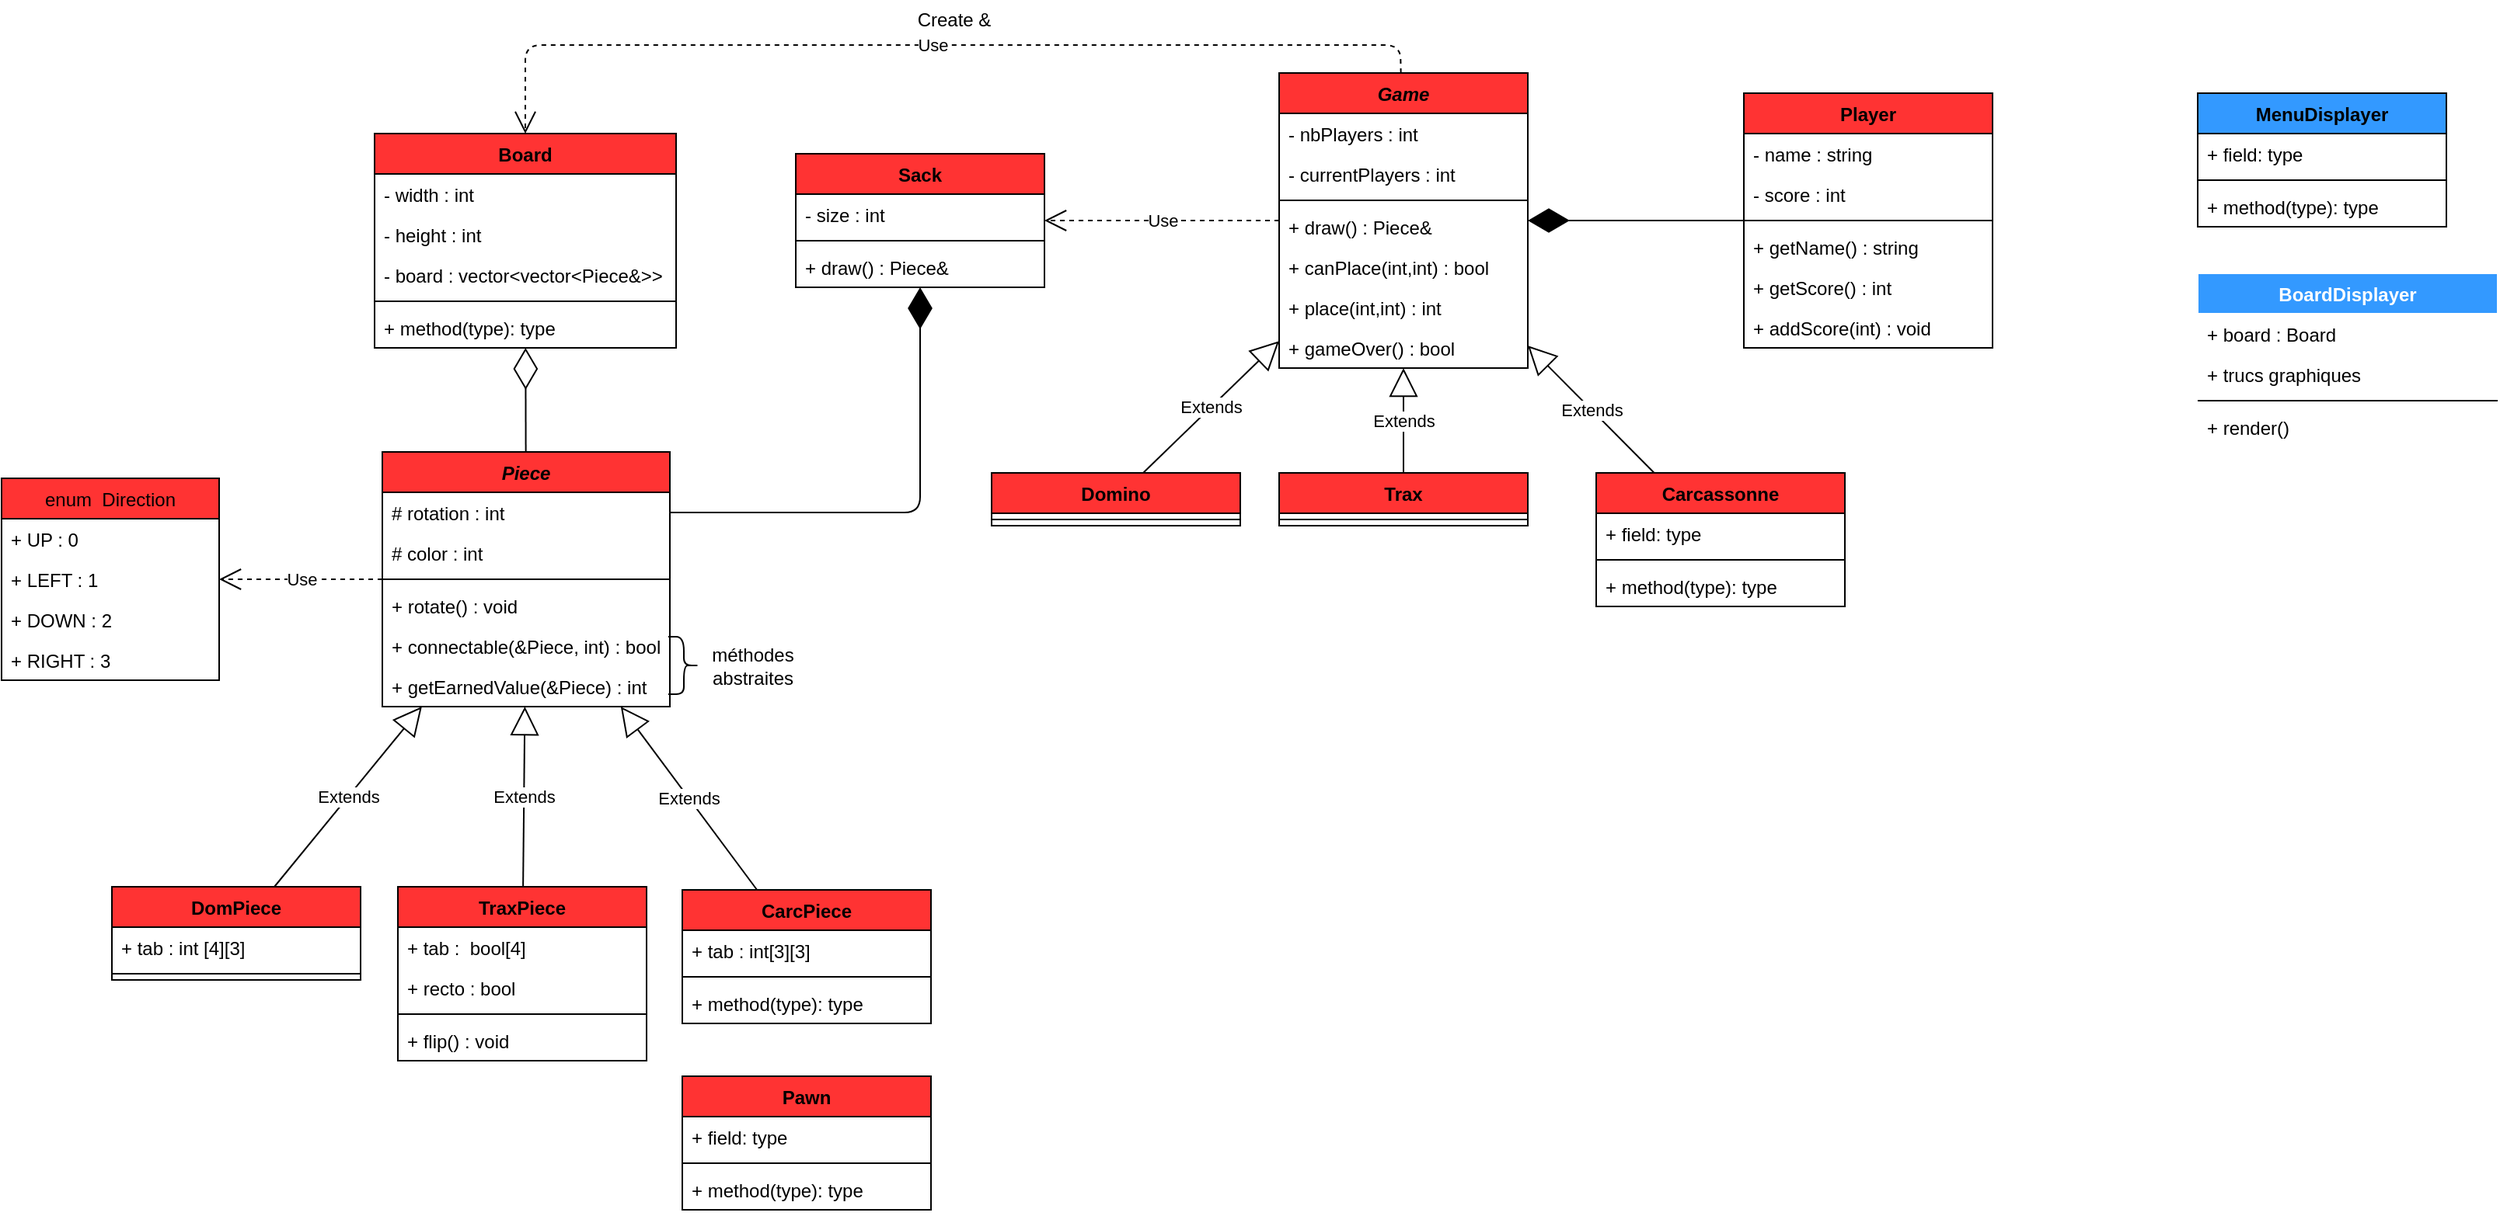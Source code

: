 <mxfile>
    <diagram id="CHH4d5N20Bv_VqgItJtU" name="Page-1">
        <mxGraphModel dx="1118" dy="766" grid="0" gridSize="10" guides="1" tooltips="1" connect="1" arrows="1" fold="1" page="1" pageScale="1" pageWidth="1654" pageHeight="1169" math="0" shadow="0">
            <root>
                <mxCell id="0"/>
                <mxCell id="1" parent="0"/>
                <mxCell id="2" value="DomPiece" style="swimlane;fontStyle=1;align=center;verticalAlign=top;childLayout=stackLayout;horizontal=1;startSize=26;horizontalStack=0;resizeParent=1;resizeParentMax=0;resizeLast=0;collapsible=1;marginBottom=0;fillColor=#FF3333;" vertex="1" parent="1">
                    <mxGeometry x="84" y="608" width="160" height="60" as="geometry"/>
                </mxCell>
                <mxCell id="3" value="+ tab : int [4][3]" style="text;strokeColor=none;fillColor=none;align=left;verticalAlign=top;spacingLeft=4;spacingRight=4;overflow=hidden;rotatable=0;points=[[0,0.5],[1,0.5]];portConstraint=eastwest;" vertex="1" parent="2">
                    <mxGeometry y="26" width="160" height="26" as="geometry"/>
                </mxCell>
                <mxCell id="4" value="" style="line;strokeWidth=1;fillColor=none;align=left;verticalAlign=middle;spacingTop=-1;spacingLeft=3;spacingRight=3;rotatable=0;labelPosition=right;points=[];portConstraint=eastwest;" vertex="1" parent="2">
                    <mxGeometry y="52" width="160" height="8" as="geometry"/>
                </mxCell>
                <mxCell id="3RVoRIsLSyqrtPsKRKoU-5" value="Piece" style="swimlane;fontStyle=3;align=center;verticalAlign=top;childLayout=stackLayout;horizontal=1;startSize=26;horizontalStack=0;resizeParent=1;resizeParentMax=0;resizeLast=0;collapsible=1;marginBottom=0;fillColor=#FF3333;" vertex="1" parent="1">
                    <mxGeometry x="258" y="328" width="185" height="164" as="geometry"/>
                </mxCell>
                <mxCell id="3RVoRIsLSyqrtPsKRKoU-6" value="# rotation : int" style="text;strokeColor=none;fillColor=none;align=left;verticalAlign=top;spacingLeft=4;spacingRight=4;overflow=hidden;rotatable=0;points=[[0,0.5],[1,0.5]];portConstraint=eastwest;" vertex="1" parent="3RVoRIsLSyqrtPsKRKoU-5">
                    <mxGeometry y="26" width="185" height="26" as="geometry"/>
                </mxCell>
                <mxCell id="MjsJlT0-aBO1oH4Jwxmf-29" value="# color : int" style="text;strokeColor=none;fillColor=none;align=left;verticalAlign=top;spacingLeft=4;spacingRight=4;overflow=hidden;rotatable=0;points=[[0,0.5],[1,0.5]];portConstraint=eastwest;" vertex="1" parent="3RVoRIsLSyqrtPsKRKoU-5">
                    <mxGeometry y="52" width="185" height="26" as="geometry"/>
                </mxCell>
                <mxCell id="3RVoRIsLSyqrtPsKRKoU-7" value="" style="line;strokeWidth=1;fillColor=none;align=left;verticalAlign=middle;spacingTop=-1;spacingLeft=3;spacingRight=3;rotatable=0;labelPosition=right;points=[];portConstraint=eastwest;" vertex="1" parent="3RVoRIsLSyqrtPsKRKoU-5">
                    <mxGeometry y="78" width="185" height="8" as="geometry"/>
                </mxCell>
                <mxCell id="3RVoRIsLSyqrtPsKRKoU-8" value="+ rotate() : void" style="text;strokeColor=none;fillColor=none;align=left;verticalAlign=top;spacingLeft=4;spacingRight=4;overflow=hidden;rotatable=0;points=[[0,0.5],[1,0.5]];portConstraint=eastwest;" vertex="1" parent="3RVoRIsLSyqrtPsKRKoU-5">
                    <mxGeometry y="86" width="185" height="26" as="geometry"/>
                </mxCell>
                <mxCell id="MjsJlT0-aBO1oH4Jwxmf-13" value="+ connectable(&amp;Piece, int) : bool " style="text;strokeColor=none;fillColor=none;align=left;verticalAlign=top;spacingLeft=4;spacingRight=4;overflow=hidden;rotatable=0;points=[[0,0.5],[1,0.5]];portConstraint=eastwest;" vertex="1" parent="3RVoRIsLSyqrtPsKRKoU-5">
                    <mxGeometry y="112" width="185" height="26" as="geometry"/>
                </mxCell>
                <mxCell id="MjsJlT0-aBO1oH4Jwxmf-28" value="+ getEarnedValue(&amp;Piece) : int" style="text;strokeColor=none;fillColor=none;align=left;verticalAlign=top;spacingLeft=4;spacingRight=4;overflow=hidden;rotatable=0;points=[[0,0.5],[1,0.5]];portConstraint=eastwest;" vertex="1" parent="3RVoRIsLSyqrtPsKRKoU-5">
                    <mxGeometry y="138" width="185" height="26" as="geometry"/>
                </mxCell>
                <mxCell id="3RVoRIsLSyqrtPsKRKoU-9" value="TraxPiece" style="swimlane;fontStyle=1;align=center;verticalAlign=top;childLayout=stackLayout;horizontal=1;startSize=26;horizontalStack=0;resizeParent=1;resizeParentMax=0;resizeLast=0;collapsible=1;marginBottom=0;fillColor=#FF3333;" vertex="1" parent="1">
                    <mxGeometry x="268" y="608" width="160" height="112" as="geometry"/>
                </mxCell>
                <mxCell id="3RVoRIsLSyqrtPsKRKoU-10" value="+ tab :  bool[4]" style="text;strokeColor=none;fillColor=none;align=left;verticalAlign=top;spacingLeft=4;spacingRight=4;overflow=hidden;rotatable=0;points=[[0,0.5],[1,0.5]];portConstraint=eastwest;" vertex="1" parent="3RVoRIsLSyqrtPsKRKoU-9">
                    <mxGeometry y="26" width="160" height="26" as="geometry"/>
                </mxCell>
                <mxCell id="MjsJlT0-aBO1oH4Jwxmf-61" value="+ recto : bool" style="text;strokeColor=none;fillColor=none;align=left;verticalAlign=top;spacingLeft=4;spacingRight=4;overflow=hidden;rotatable=0;points=[[0,0.5],[1,0.5]];portConstraint=eastwest;" vertex="1" parent="3RVoRIsLSyqrtPsKRKoU-9">
                    <mxGeometry y="52" width="160" height="26" as="geometry"/>
                </mxCell>
                <mxCell id="3RVoRIsLSyqrtPsKRKoU-11" value="" style="line;strokeWidth=1;fillColor=none;align=left;verticalAlign=middle;spacingTop=-1;spacingLeft=3;spacingRight=3;rotatable=0;labelPosition=right;points=[];portConstraint=eastwest;" vertex="1" parent="3RVoRIsLSyqrtPsKRKoU-9">
                    <mxGeometry y="78" width="160" height="8" as="geometry"/>
                </mxCell>
                <mxCell id="3RVoRIsLSyqrtPsKRKoU-12" value="+ flip() : void" style="text;strokeColor=none;fillColor=none;align=left;verticalAlign=top;spacingLeft=4;spacingRight=4;overflow=hidden;rotatable=0;points=[[0,0.5],[1,0.5]];portConstraint=eastwest;" vertex="1" parent="3RVoRIsLSyqrtPsKRKoU-9">
                    <mxGeometry y="86" width="160" height="26" as="geometry"/>
                </mxCell>
                <mxCell id="3RVoRIsLSyqrtPsKRKoU-13" value="CarcPiece" style="swimlane;fontStyle=1;align=center;verticalAlign=top;childLayout=stackLayout;horizontal=1;startSize=26;horizontalStack=0;resizeParent=1;resizeParentMax=0;resizeLast=0;collapsible=1;marginBottom=0;fillColor=#FF3333;" vertex="1" parent="1">
                    <mxGeometry x="451" y="610" width="160" height="86" as="geometry"/>
                </mxCell>
                <mxCell id="3RVoRIsLSyqrtPsKRKoU-46" value="+ tab : int[3][3]&#10;" style="text;strokeColor=none;fillColor=none;align=left;verticalAlign=top;spacingLeft=4;spacingRight=4;overflow=hidden;rotatable=0;points=[[0,0.5],[1,0.5]];portConstraint=eastwest;" vertex="1" parent="3RVoRIsLSyqrtPsKRKoU-13">
                    <mxGeometry y="26" width="160" height="26" as="geometry"/>
                </mxCell>
                <mxCell id="3RVoRIsLSyqrtPsKRKoU-15" value="" style="line;strokeWidth=1;fillColor=none;align=left;verticalAlign=middle;spacingTop=-1;spacingLeft=3;spacingRight=3;rotatable=0;labelPosition=right;points=[];portConstraint=eastwest;" vertex="1" parent="3RVoRIsLSyqrtPsKRKoU-13">
                    <mxGeometry y="52" width="160" height="8" as="geometry"/>
                </mxCell>
                <mxCell id="3RVoRIsLSyqrtPsKRKoU-16" value="+ method(type): type" style="text;strokeColor=none;fillColor=none;align=left;verticalAlign=top;spacingLeft=4;spacingRight=4;overflow=hidden;rotatable=0;points=[[0,0.5],[1,0.5]];portConstraint=eastwest;" vertex="1" parent="3RVoRIsLSyqrtPsKRKoU-13">
                    <mxGeometry y="60" width="160" height="26" as="geometry"/>
                </mxCell>
                <mxCell id="3RVoRIsLSyqrtPsKRKoU-21" value="Board" style="swimlane;fontStyle=1;align=center;verticalAlign=top;childLayout=stackLayout;horizontal=1;startSize=26;horizontalStack=0;resizeParent=1;resizeParentMax=0;resizeLast=0;collapsible=1;marginBottom=0;fillColor=#FF3333;" vertex="1" parent="1">
                    <mxGeometry x="253" y="123" width="194" height="138" as="geometry"/>
                </mxCell>
                <mxCell id="3RVoRIsLSyqrtPsKRKoU-22" value="- width : int" style="text;strokeColor=none;fillColor=none;align=left;verticalAlign=top;spacingLeft=4;spacingRight=4;overflow=hidden;rotatable=0;points=[[0,0.5],[1,0.5]];portConstraint=eastwest;" vertex="1" parent="3RVoRIsLSyqrtPsKRKoU-21">
                    <mxGeometry y="26" width="194" height="26" as="geometry"/>
                </mxCell>
                <mxCell id="MjsJlT0-aBO1oH4Jwxmf-10" value="- height : int" style="text;strokeColor=none;fillColor=none;align=left;verticalAlign=top;spacingLeft=4;spacingRight=4;overflow=hidden;rotatable=0;points=[[0,0.5],[1,0.5]];portConstraint=eastwest;" vertex="1" parent="3RVoRIsLSyqrtPsKRKoU-21">
                    <mxGeometry y="52" width="194" height="26" as="geometry"/>
                </mxCell>
                <mxCell id="MjsJlT0-aBO1oH4Jwxmf-12" value="- board : vector&lt;vector&lt;Piece&amp;&gt;&gt;" style="text;strokeColor=none;fillColor=none;align=left;verticalAlign=top;spacingLeft=4;spacingRight=4;overflow=hidden;rotatable=0;points=[[0,0.5],[1,0.5]];portConstraint=eastwest;" vertex="1" parent="3RVoRIsLSyqrtPsKRKoU-21">
                    <mxGeometry y="78" width="194" height="26" as="geometry"/>
                </mxCell>
                <mxCell id="3RVoRIsLSyqrtPsKRKoU-23" value="" style="line;strokeWidth=1;fillColor=none;align=left;verticalAlign=middle;spacingTop=-1;spacingLeft=3;spacingRight=3;rotatable=0;labelPosition=right;points=[];portConstraint=eastwest;" vertex="1" parent="3RVoRIsLSyqrtPsKRKoU-21">
                    <mxGeometry y="104" width="194" height="8" as="geometry"/>
                </mxCell>
                <mxCell id="3RVoRIsLSyqrtPsKRKoU-24" value="+ method(type): type" style="text;strokeColor=none;fillColor=none;align=left;verticalAlign=top;spacingLeft=4;spacingRight=4;overflow=hidden;rotatable=0;points=[[0,0.5],[1,0.5]];portConstraint=eastwest;" vertex="1" parent="3RVoRIsLSyqrtPsKRKoU-21">
                    <mxGeometry y="112" width="194" height="26" as="geometry"/>
                </mxCell>
                <mxCell id="3RVoRIsLSyqrtPsKRKoU-25" value="Game" style="swimlane;fontStyle=3;align=center;verticalAlign=top;childLayout=stackLayout;horizontal=1;startSize=26;horizontalStack=0;resizeParent=1;resizeParentMax=0;resizeLast=0;collapsible=1;marginBottom=0;fillColor=#FF3333;" vertex="1" parent="1">
                    <mxGeometry x="835" y="84" width="160" height="190" as="geometry"/>
                </mxCell>
                <mxCell id="3RVoRIsLSyqrtPsKRKoU-26" value="- nbPlayers : int" style="text;strokeColor=none;fillColor=none;align=left;verticalAlign=top;spacingLeft=4;spacingRight=4;overflow=hidden;rotatable=0;points=[[0,0.5],[1,0.5]];portConstraint=eastwest;" vertex="1" parent="3RVoRIsLSyqrtPsKRKoU-25">
                    <mxGeometry y="26" width="160" height="26" as="geometry"/>
                </mxCell>
                <mxCell id="MjsJlT0-aBO1oH4Jwxmf-60" value="- currentPlayers : int" style="text;strokeColor=none;fillColor=none;align=left;verticalAlign=top;spacingLeft=4;spacingRight=4;overflow=hidden;rotatable=0;points=[[0,0.5],[1,0.5]];portConstraint=eastwest;" vertex="1" parent="3RVoRIsLSyqrtPsKRKoU-25">
                    <mxGeometry y="52" width="160" height="26" as="geometry"/>
                </mxCell>
                <mxCell id="3RVoRIsLSyqrtPsKRKoU-27" value="" style="line;strokeWidth=1;fillColor=none;align=left;verticalAlign=middle;spacingTop=-1;spacingLeft=3;spacingRight=3;rotatable=0;labelPosition=right;points=[];portConstraint=eastwest;" vertex="1" parent="3RVoRIsLSyqrtPsKRKoU-25">
                    <mxGeometry y="78" width="160" height="8" as="geometry"/>
                </mxCell>
                <mxCell id="3RVoRIsLSyqrtPsKRKoU-28" value="+ draw() : Piece&amp; " style="text;strokeColor=none;fillColor=none;align=left;verticalAlign=top;spacingLeft=4;spacingRight=4;overflow=hidden;rotatable=0;points=[[0,0.5],[1,0.5]];portConstraint=eastwest;" vertex="1" parent="3RVoRIsLSyqrtPsKRKoU-25">
                    <mxGeometry y="86" width="160" height="26" as="geometry"/>
                </mxCell>
                <mxCell id="MjsJlT0-aBO1oH4Jwxmf-59" value="+ canPlace(int,int) : bool " style="text;strokeColor=none;fillColor=none;align=left;verticalAlign=top;spacingLeft=4;spacingRight=4;overflow=hidden;rotatable=0;points=[[0,0.5],[1,0.5]];portConstraint=eastwest;" vertex="1" parent="3RVoRIsLSyqrtPsKRKoU-25">
                    <mxGeometry y="112" width="160" height="26" as="geometry"/>
                </mxCell>
                <mxCell id="MjsJlT0-aBO1oH4Jwxmf-45" value="+ place(int,int) : int" style="text;strokeColor=none;fillColor=none;align=left;verticalAlign=top;spacingLeft=4;spacingRight=4;overflow=hidden;rotatable=0;points=[[0,0.5],[1,0.5]];portConstraint=eastwest;" vertex="1" parent="3RVoRIsLSyqrtPsKRKoU-25">
                    <mxGeometry y="138" width="160" height="26" as="geometry"/>
                </mxCell>
                <mxCell id="MjsJlT0-aBO1oH4Jwxmf-49" value="+ gameOver() : bool" style="text;strokeColor=none;fillColor=none;align=left;verticalAlign=top;spacingLeft=4;spacingRight=4;overflow=hidden;rotatable=0;points=[[0,0.5],[1,0.5]];portConstraint=eastwest;" vertex="1" parent="3RVoRIsLSyqrtPsKRKoU-25">
                    <mxGeometry y="164" width="160" height="26" as="geometry"/>
                </mxCell>
                <mxCell id="3RVoRIsLSyqrtPsKRKoU-29" value="Domino" style="swimlane;fontStyle=1;align=center;verticalAlign=top;childLayout=stackLayout;horizontal=1;startSize=26;horizontalStack=0;resizeParent=1;resizeParentMax=0;resizeLast=0;collapsible=1;marginBottom=0;fillColor=#FF3333;" vertex="1" parent="1">
                    <mxGeometry x="650" y="341.5" width="160" height="34" as="geometry"/>
                </mxCell>
                <mxCell id="3RVoRIsLSyqrtPsKRKoU-31" value="" style="line;strokeWidth=1;fillColor=none;align=left;verticalAlign=middle;spacingTop=-1;spacingLeft=3;spacingRight=3;rotatable=0;labelPosition=right;points=[];portConstraint=eastwest;" vertex="1" parent="3RVoRIsLSyqrtPsKRKoU-29">
                    <mxGeometry y="26" width="160" height="8" as="geometry"/>
                </mxCell>
                <mxCell id="3RVoRIsLSyqrtPsKRKoU-33" value="Trax" style="swimlane;fontStyle=1;align=center;verticalAlign=top;childLayout=stackLayout;horizontal=1;startSize=26;horizontalStack=0;resizeParent=1;resizeParentMax=0;resizeLast=0;collapsible=1;marginBottom=0;fillColor=#FF3333;" vertex="1" parent="1">
                    <mxGeometry x="835" y="341.5" width="160" height="34" as="geometry"/>
                </mxCell>
                <mxCell id="3RVoRIsLSyqrtPsKRKoU-35" value="" style="line;strokeWidth=1;fillColor=none;align=left;verticalAlign=middle;spacingTop=-1;spacingLeft=3;spacingRight=3;rotatable=0;labelPosition=right;points=[];portConstraint=eastwest;" vertex="1" parent="3RVoRIsLSyqrtPsKRKoU-33">
                    <mxGeometry y="26" width="160" height="8" as="geometry"/>
                </mxCell>
                <mxCell id="3RVoRIsLSyqrtPsKRKoU-37" value="Carcassonne&#10;" style="swimlane;fontStyle=1;align=center;verticalAlign=top;childLayout=stackLayout;horizontal=1;startSize=26;horizontalStack=0;resizeParent=1;resizeParentMax=0;resizeLast=0;collapsible=1;marginBottom=0;fillColor=#FF3333;" vertex="1" parent="1">
                    <mxGeometry x="1039" y="341.5" width="160" height="86" as="geometry"/>
                </mxCell>
                <mxCell id="3RVoRIsLSyqrtPsKRKoU-38" value="+ field: type" style="text;strokeColor=none;fillColor=none;align=left;verticalAlign=top;spacingLeft=4;spacingRight=4;overflow=hidden;rotatable=0;points=[[0,0.5],[1,0.5]];portConstraint=eastwest;" vertex="1" parent="3RVoRIsLSyqrtPsKRKoU-37">
                    <mxGeometry y="26" width="160" height="26" as="geometry"/>
                </mxCell>
                <mxCell id="3RVoRIsLSyqrtPsKRKoU-39" value="" style="line;strokeWidth=1;fillColor=none;align=left;verticalAlign=middle;spacingTop=-1;spacingLeft=3;spacingRight=3;rotatable=0;labelPosition=right;points=[];portConstraint=eastwest;" vertex="1" parent="3RVoRIsLSyqrtPsKRKoU-37">
                    <mxGeometry y="52" width="160" height="8" as="geometry"/>
                </mxCell>
                <mxCell id="3RVoRIsLSyqrtPsKRKoU-40" value="+ method(type): type" style="text;strokeColor=none;fillColor=none;align=left;verticalAlign=top;spacingLeft=4;spacingRight=4;overflow=hidden;rotatable=0;points=[[0,0.5],[1,0.5]];portConstraint=eastwest;" vertex="1" parent="3RVoRIsLSyqrtPsKRKoU-37">
                    <mxGeometry y="60" width="160" height="26" as="geometry"/>
                </mxCell>
                <mxCell id="MjsJlT0-aBO1oH4Jwxmf-14" value="enum  Direction" style="swimlane;fontStyle=0;childLayout=stackLayout;horizontal=1;startSize=26;fillColor=#FF3333;horizontalStack=0;resizeParent=1;resizeParentMax=0;resizeLast=0;collapsible=1;marginBottom=0;" vertex="1" parent="1">
                    <mxGeometry x="13" y="345" width="140" height="130" as="geometry"/>
                </mxCell>
                <mxCell id="MjsJlT0-aBO1oH4Jwxmf-15" value="+ UP : 0" style="text;strokeColor=none;fillColor=none;align=left;verticalAlign=top;spacingLeft=4;spacingRight=4;overflow=hidden;rotatable=0;points=[[0,0.5],[1,0.5]];portConstraint=eastwest;" vertex="1" parent="MjsJlT0-aBO1oH4Jwxmf-14">
                    <mxGeometry y="26" width="140" height="26" as="geometry"/>
                </mxCell>
                <mxCell id="MjsJlT0-aBO1oH4Jwxmf-16" value="+ LEFT : 1 " style="text;strokeColor=none;fillColor=none;align=left;verticalAlign=top;spacingLeft=4;spacingRight=4;overflow=hidden;rotatable=0;points=[[0,0.5],[1,0.5]];portConstraint=eastwest;" vertex="1" parent="MjsJlT0-aBO1oH4Jwxmf-14">
                    <mxGeometry y="52" width="140" height="26" as="geometry"/>
                </mxCell>
                <mxCell id="MjsJlT0-aBO1oH4Jwxmf-17" value="+ DOWN : 2" style="text;strokeColor=none;fillColor=none;align=left;verticalAlign=top;spacingLeft=4;spacingRight=4;overflow=hidden;rotatable=0;points=[[0,0.5],[1,0.5]];portConstraint=eastwest;" vertex="1" parent="MjsJlT0-aBO1oH4Jwxmf-14">
                    <mxGeometry y="78" width="140" height="26" as="geometry"/>
                </mxCell>
                <mxCell id="MjsJlT0-aBO1oH4Jwxmf-18" value="+ RIGHT : 3" style="text;strokeColor=none;fillColor=none;align=left;verticalAlign=top;spacingLeft=4;spacingRight=4;overflow=hidden;rotatable=0;points=[[0,0.5],[1,0.5]];portConstraint=eastwest;" vertex="1" parent="MjsJlT0-aBO1oH4Jwxmf-14">
                    <mxGeometry y="104" width="140" height="26" as="geometry"/>
                </mxCell>
                <mxCell id="MjsJlT0-aBO1oH4Jwxmf-19" value="Use" style="endArrow=open;endSize=12;dashed=1;html=1;" edge="1" parent="1" source="3RVoRIsLSyqrtPsKRKoU-5" target="MjsJlT0-aBO1oH4Jwxmf-14">
                    <mxGeometry width="160" relative="1" as="geometry">
                        <mxPoint x="297" y="420" as="sourcePoint"/>
                        <mxPoint x="457" y="414" as="targetPoint"/>
                    </mxGeometry>
                </mxCell>
                <mxCell id="MjsJlT0-aBO1oH4Jwxmf-20" value="BoardDisplayer" style="swimlane;fontStyle=1;align=center;verticalAlign=top;childLayout=stackLayout;horizontal=1;startSize=26;horizontalStack=0;resizeParent=1;resizeParentMax=0;resizeLast=0;collapsible=1;marginBottom=0;fillColor=#3399FF;fontColor=#ffffff;strokeColor=#FFFFFF;" vertex="1" parent="1">
                    <mxGeometry x="1426" y="213" width="193" height="112" as="geometry"/>
                </mxCell>
                <mxCell id="MjsJlT0-aBO1oH4Jwxmf-21" value="+ board : Board" style="text;strokeColor=none;fillColor=none;align=left;verticalAlign=top;spacingLeft=4;spacingRight=4;overflow=hidden;rotatable=0;points=[[0,0.5],[1,0.5]];portConstraint=eastwest;" vertex="1" parent="MjsJlT0-aBO1oH4Jwxmf-20">
                    <mxGeometry y="26" width="193" height="26" as="geometry"/>
                </mxCell>
                <mxCell id="MjsJlT0-aBO1oH4Jwxmf-24" value="+ trucs graphiques" style="text;strokeColor=none;fillColor=none;align=left;verticalAlign=top;spacingLeft=4;spacingRight=4;overflow=hidden;rotatable=0;points=[[0,0.5],[1,0.5]];portConstraint=eastwest;" vertex="1" parent="MjsJlT0-aBO1oH4Jwxmf-20">
                    <mxGeometry y="52" width="193" height="26" as="geometry"/>
                </mxCell>
                <mxCell id="MjsJlT0-aBO1oH4Jwxmf-22" value="" style="line;strokeWidth=1;fillColor=none;align=left;verticalAlign=middle;spacingTop=-1;spacingLeft=3;spacingRight=3;rotatable=0;labelPosition=right;points=[];portConstraint=eastwest;" vertex="1" parent="MjsJlT0-aBO1oH4Jwxmf-20">
                    <mxGeometry y="78" width="193" height="8" as="geometry"/>
                </mxCell>
                <mxCell id="MjsJlT0-aBO1oH4Jwxmf-23" value="+ render()" style="text;strokeColor=none;fillColor=none;align=left;verticalAlign=top;spacingLeft=4;spacingRight=4;overflow=hidden;rotatable=0;points=[[0,0.5],[1,0.5]];portConstraint=eastwest;" vertex="1" parent="MjsJlT0-aBO1oH4Jwxmf-20">
                    <mxGeometry y="86" width="193" height="26" as="geometry"/>
                </mxCell>
                <mxCell id="3RVoRIsLSyqrtPsKRKoU-42" value="Player" style="swimlane;fontStyle=1;align=center;verticalAlign=top;childLayout=stackLayout;horizontal=1;startSize=26;horizontalStack=0;resizeParent=1;resizeParentMax=0;resizeLast=0;collapsible=1;marginBottom=0;fillColor=#FF3333;" vertex="1" parent="1">
                    <mxGeometry x="1134" y="97" width="160" height="164" as="geometry"/>
                </mxCell>
                <mxCell id="3RVoRIsLSyqrtPsKRKoU-43" value="- name : string" style="text;strokeColor=none;fillColor=none;align=left;verticalAlign=top;spacingLeft=4;spacingRight=4;overflow=hidden;rotatable=0;points=[[0,0.5],[1,0.5]];portConstraint=eastwest;" vertex="1" parent="3RVoRIsLSyqrtPsKRKoU-42">
                    <mxGeometry y="26" width="160" height="26" as="geometry"/>
                </mxCell>
                <mxCell id="MjsJlT0-aBO1oH4Jwxmf-50" value="- score : int" style="text;strokeColor=none;fillColor=none;align=left;verticalAlign=top;spacingLeft=4;spacingRight=4;overflow=hidden;rotatable=0;points=[[0,0.5],[1,0.5]];portConstraint=eastwest;" vertex="1" parent="3RVoRIsLSyqrtPsKRKoU-42">
                    <mxGeometry y="52" width="160" height="26" as="geometry"/>
                </mxCell>
                <mxCell id="3RVoRIsLSyqrtPsKRKoU-44" value="" style="line;strokeWidth=1;fillColor=none;align=left;verticalAlign=middle;spacingTop=-1;spacingLeft=3;spacingRight=3;rotatable=0;labelPosition=right;points=[];portConstraint=eastwest;" vertex="1" parent="3RVoRIsLSyqrtPsKRKoU-42">
                    <mxGeometry y="78" width="160" height="8" as="geometry"/>
                </mxCell>
                <mxCell id="3RVoRIsLSyqrtPsKRKoU-45" value="+ getName() : string" style="text;strokeColor=none;fillColor=none;align=left;verticalAlign=top;spacingLeft=4;spacingRight=4;overflow=hidden;rotatable=0;points=[[0,0.5],[1,0.5]];portConstraint=eastwest;" vertex="1" parent="3RVoRIsLSyqrtPsKRKoU-42">
                    <mxGeometry y="86" width="160" height="26" as="geometry"/>
                </mxCell>
                <mxCell id="MjsJlT0-aBO1oH4Jwxmf-52" value="+ getScore() : int" style="text;strokeColor=none;fillColor=none;align=left;verticalAlign=top;spacingLeft=4;spacingRight=4;overflow=hidden;rotatable=0;points=[[0,0.5],[1,0.5]];portConstraint=eastwest;" vertex="1" parent="3RVoRIsLSyqrtPsKRKoU-42">
                    <mxGeometry y="112" width="160" height="26" as="geometry"/>
                </mxCell>
                <mxCell id="MjsJlT0-aBO1oH4Jwxmf-54" value="+ addScore(int) : void" style="text;strokeColor=none;fillColor=none;align=left;verticalAlign=top;spacingLeft=4;spacingRight=4;overflow=hidden;rotatable=0;points=[[0,0.5],[1,0.5]];portConstraint=eastwest;" vertex="1" parent="3RVoRIsLSyqrtPsKRKoU-42">
                    <mxGeometry y="138" width="160" height="26" as="geometry"/>
                </mxCell>
                <mxCell id="3RVoRIsLSyqrtPsKRKoU-49" value="Pawn" style="swimlane;fontStyle=1;align=center;verticalAlign=top;childLayout=stackLayout;horizontal=1;startSize=26;horizontalStack=0;resizeParent=1;resizeParentMax=0;resizeLast=0;collapsible=1;marginBottom=0;fillColor=#FF3333;" vertex="1" parent="1">
                    <mxGeometry x="451" y="730" width="160" height="86" as="geometry"/>
                </mxCell>
                <mxCell id="3RVoRIsLSyqrtPsKRKoU-50" value="+ field: type" style="text;strokeColor=none;fillColor=none;align=left;verticalAlign=top;spacingLeft=4;spacingRight=4;overflow=hidden;rotatable=0;points=[[0,0.5],[1,0.5]];portConstraint=eastwest;" vertex="1" parent="3RVoRIsLSyqrtPsKRKoU-49">
                    <mxGeometry y="26" width="160" height="26" as="geometry"/>
                </mxCell>
                <mxCell id="3RVoRIsLSyqrtPsKRKoU-51" value="" style="line;strokeWidth=1;fillColor=none;align=left;verticalAlign=middle;spacingTop=-1;spacingLeft=3;spacingRight=3;rotatable=0;labelPosition=right;points=[];portConstraint=eastwest;" vertex="1" parent="3RVoRIsLSyqrtPsKRKoU-49">
                    <mxGeometry y="52" width="160" height="8" as="geometry"/>
                </mxCell>
                <mxCell id="3RVoRIsLSyqrtPsKRKoU-52" value="+ method(type): type" style="text;strokeColor=none;fillColor=none;align=left;verticalAlign=top;spacingLeft=4;spacingRight=4;overflow=hidden;rotatable=0;points=[[0,0.5],[1,0.5]];portConstraint=eastwest;" vertex="1" parent="3RVoRIsLSyqrtPsKRKoU-49">
                    <mxGeometry y="60" width="160" height="26" as="geometry"/>
                </mxCell>
                <mxCell id="MjsJlT0-aBO1oH4Jwxmf-25" value="Extends" style="endArrow=block;endSize=16;endFill=0;html=1;" edge="1" parent="1" source="2" target="3RVoRIsLSyqrtPsKRKoU-5">
                    <mxGeometry width="160" relative="1" as="geometry">
                        <mxPoint x="314" y="785" as="sourcePoint"/>
                        <mxPoint x="474" y="785" as="targetPoint"/>
                    </mxGeometry>
                </mxCell>
                <mxCell id="MjsJlT0-aBO1oH4Jwxmf-26" value="Extends" style="endArrow=block;endSize=16;endFill=0;html=1;" edge="1" parent="1" source="3RVoRIsLSyqrtPsKRKoU-9" target="3RVoRIsLSyqrtPsKRKoU-5">
                    <mxGeometry width="160" relative="1" as="geometry">
                        <mxPoint x="314" y="785" as="sourcePoint"/>
                        <mxPoint x="474" y="785" as="targetPoint"/>
                    </mxGeometry>
                </mxCell>
                <mxCell id="MjsJlT0-aBO1oH4Jwxmf-27" value="Extends" style="endArrow=block;endSize=16;endFill=0;html=1;" edge="1" parent="1" source="3RVoRIsLSyqrtPsKRKoU-13" target="3RVoRIsLSyqrtPsKRKoU-5">
                    <mxGeometry width="160" relative="1" as="geometry">
                        <mxPoint x="314" y="785" as="sourcePoint"/>
                        <mxPoint x="474" y="785" as="targetPoint"/>
                    </mxGeometry>
                </mxCell>
                <mxCell id="MjsJlT0-aBO1oH4Jwxmf-30" value="" style="shape=curlyBracket;whiteSpace=wrap;html=1;rounded=1;flipH=1;size=0.5;" vertex="1" parent="1">
                    <mxGeometry x="442" y="447" width="20" height="37" as="geometry"/>
                </mxCell>
                <mxCell id="MjsJlT0-aBO1oH4Jwxmf-31" value="méthodes abstraites" style="text;html=1;strokeColor=none;fillColor=none;align=center;verticalAlign=middle;whiteSpace=wrap;rounded=0;" vertex="1" parent="1">
                    <mxGeometry x="458" y="450.5" width="77" height="30" as="geometry"/>
                </mxCell>
                <mxCell id="MjsJlT0-aBO1oH4Jwxmf-32" value="Sack" style="swimlane;fontStyle=1;align=center;verticalAlign=top;childLayout=stackLayout;horizontal=1;startSize=26;horizontalStack=0;resizeParent=1;resizeParentMax=0;resizeLast=0;collapsible=1;marginBottom=0;fillColor=#FF3333;" vertex="1" parent="1">
                    <mxGeometry x="524" y="136" width="160" height="86" as="geometry"/>
                </mxCell>
                <mxCell id="MjsJlT0-aBO1oH4Jwxmf-36" value="- size : int" style="text;strokeColor=none;fillColor=none;align=left;verticalAlign=top;spacingLeft=4;spacingRight=4;overflow=hidden;rotatable=0;points=[[0,0.5],[1,0.5]];portConstraint=eastwest;" vertex="1" parent="MjsJlT0-aBO1oH4Jwxmf-32">
                    <mxGeometry y="26" width="160" height="26" as="geometry"/>
                </mxCell>
                <mxCell id="MjsJlT0-aBO1oH4Jwxmf-34" value="" style="line;strokeWidth=1;fillColor=none;align=left;verticalAlign=middle;spacingTop=-1;spacingLeft=3;spacingRight=3;rotatable=0;labelPosition=right;points=[];portConstraint=eastwest;" vertex="1" parent="MjsJlT0-aBO1oH4Jwxmf-32">
                    <mxGeometry y="52" width="160" height="8" as="geometry"/>
                </mxCell>
                <mxCell id="MjsJlT0-aBO1oH4Jwxmf-35" value="+ draw() : Piece&amp; " style="text;strokeColor=none;fillColor=none;align=left;verticalAlign=top;spacingLeft=4;spacingRight=4;overflow=hidden;rotatable=0;points=[[0,0.5],[1,0.5]];portConstraint=eastwest;" vertex="1" parent="MjsJlT0-aBO1oH4Jwxmf-32">
                    <mxGeometry y="60" width="160" height="26" as="geometry"/>
                </mxCell>
                <mxCell id="MjsJlT0-aBO1oH4Jwxmf-39" value="Use" style="endArrow=open;endSize=12;dashed=1;html=1;" edge="1" parent="1" source="3RVoRIsLSyqrtPsKRKoU-25" target="MjsJlT0-aBO1oH4Jwxmf-32">
                    <mxGeometry width="160" relative="1" as="geometry">
                        <mxPoint x="735" y="399" as="sourcePoint"/>
                        <mxPoint x="895" y="399" as="targetPoint"/>
                    </mxGeometry>
                </mxCell>
                <mxCell id="MjsJlT0-aBO1oH4Jwxmf-40" value="Use" style="endArrow=open;endSize=12;dashed=1;html=1;" edge="1" parent="1" source="3RVoRIsLSyqrtPsKRKoU-25" target="3RVoRIsLSyqrtPsKRKoU-21">
                    <mxGeometry width="160" relative="1" as="geometry">
                        <mxPoint x="453" y="399" as="sourcePoint"/>
                        <mxPoint x="613" y="399" as="targetPoint"/>
                        <Array as="points">
                            <mxPoint x="913" y="66"/>
                            <mxPoint x="350" y="66"/>
                        </Array>
                    </mxGeometry>
                </mxCell>
                <mxCell id="MjsJlT0-aBO1oH4Jwxmf-41" value="" style="endArrow=diamondThin;endFill=1;endSize=24;html=1;" edge="1" parent="1" source="3RVoRIsLSyqrtPsKRKoU-42" target="3RVoRIsLSyqrtPsKRKoU-25">
                    <mxGeometry width="160" relative="1" as="geometry">
                        <mxPoint x="881" y="399" as="sourcePoint"/>
                        <mxPoint x="1041" y="399" as="targetPoint"/>
                    </mxGeometry>
                </mxCell>
                <mxCell id="MjsJlT0-aBO1oH4Jwxmf-42" value="Extends" style="endArrow=block;endSize=16;endFill=0;html=1;" edge="1" parent="1" source="3RVoRIsLSyqrtPsKRKoU-29" target="3RVoRIsLSyqrtPsKRKoU-25">
                    <mxGeometry width="160" relative="1" as="geometry">
                        <mxPoint x="752" y="399" as="sourcePoint"/>
                        <mxPoint x="912" y="399" as="targetPoint"/>
                    </mxGeometry>
                </mxCell>
                <mxCell id="MjsJlT0-aBO1oH4Jwxmf-43" value="Extends" style="endArrow=block;endSize=16;endFill=0;html=1;" edge="1" parent="1" source="3RVoRIsLSyqrtPsKRKoU-33" target="3RVoRIsLSyqrtPsKRKoU-25">
                    <mxGeometry width="160" relative="1" as="geometry">
                        <mxPoint x="752" y="399" as="sourcePoint"/>
                        <mxPoint x="912" y="399" as="targetPoint"/>
                    </mxGeometry>
                </mxCell>
                <mxCell id="MjsJlT0-aBO1oH4Jwxmf-44" value="Extends" style="endArrow=block;endSize=16;endFill=0;html=1;" edge="1" parent="1" source="3RVoRIsLSyqrtPsKRKoU-37" target="3RVoRIsLSyqrtPsKRKoU-25">
                    <mxGeometry width="160" relative="1" as="geometry">
                        <mxPoint x="752" y="399" as="sourcePoint"/>
                        <mxPoint x="912" y="399" as="targetPoint"/>
                    </mxGeometry>
                </mxCell>
                <mxCell id="3RVoRIsLSyqrtPsKRKoU-54" value="" style="endArrow=diamondThin;endFill=0;endSize=24;html=1;" edge="1" parent="1" source="3RVoRIsLSyqrtPsKRKoU-5" target="3RVoRIsLSyqrtPsKRKoU-21">
                    <mxGeometry width="160" relative="1" as="geometry">
                        <mxPoint x="-66" y="388" as="sourcePoint"/>
                        <mxPoint x="94" y="388" as="targetPoint"/>
                        <Array as="points"/>
                    </mxGeometry>
                </mxCell>
                <mxCell id="MjsJlT0-aBO1oH4Jwxmf-47" value="" style="endArrow=diamondThin;endFill=1;endSize=24;html=1;exitX=1;exitY=0.5;exitDx=0;exitDy=0;" edge="1" parent="1" source="3RVoRIsLSyqrtPsKRKoU-6" target="MjsJlT0-aBO1oH4Jwxmf-32">
                    <mxGeometry width="160" relative="1" as="geometry">
                        <mxPoint x="145" y="399" as="sourcePoint"/>
                        <mxPoint x="305" y="399" as="targetPoint"/>
                        <Array as="points">
                            <mxPoint x="604" y="367"/>
                        </Array>
                    </mxGeometry>
                </mxCell>
                <mxCell id="MjsJlT0-aBO1oH4Jwxmf-48" value="Create &amp;" style="text;align=center;fontStyle=0;verticalAlign=middle;spacingLeft=3;spacingRight=3;strokeColor=none;rotatable=0;points=[[0,0.5],[1,0.5]];portConstraint=eastwest;container=1;" vertex="1" parent="1">
                    <mxGeometry x="586" y="37" width="80" height="24" as="geometry">
                        <mxRectangle x="1121" y="33" width="80" height="18" as="alternateBounds"/>
                    </mxGeometry>
                </mxCell>
                <mxCell id="MjsJlT0-aBO1oH4Jwxmf-55" value="MenuDisplayer" style="swimlane;fontStyle=1;align=center;verticalAlign=top;childLayout=stackLayout;horizontal=1;startSize=26;horizontalStack=0;resizeParent=1;resizeParentMax=0;resizeLast=0;collapsible=1;marginBottom=0;fillColor=#3399FF;" vertex="1" parent="1">
                    <mxGeometry x="1426" y="97" width="160" height="86" as="geometry"/>
                </mxCell>
                <mxCell id="MjsJlT0-aBO1oH4Jwxmf-56" value="+ field: type" style="text;strokeColor=none;fillColor=none;align=left;verticalAlign=top;spacingLeft=4;spacingRight=4;overflow=hidden;rotatable=0;points=[[0,0.5],[1,0.5]];portConstraint=eastwest;" vertex="1" parent="MjsJlT0-aBO1oH4Jwxmf-55">
                    <mxGeometry y="26" width="160" height="26" as="geometry"/>
                </mxCell>
                <mxCell id="MjsJlT0-aBO1oH4Jwxmf-57" value="" style="line;strokeWidth=1;fillColor=none;align=left;verticalAlign=middle;spacingTop=-1;spacingLeft=3;spacingRight=3;rotatable=0;labelPosition=right;points=[];portConstraint=eastwest;" vertex="1" parent="MjsJlT0-aBO1oH4Jwxmf-55">
                    <mxGeometry y="52" width="160" height="8" as="geometry"/>
                </mxCell>
                <mxCell id="MjsJlT0-aBO1oH4Jwxmf-58" value="+ method(type): type" style="text;strokeColor=none;fillColor=none;align=left;verticalAlign=top;spacingLeft=4;spacingRight=4;overflow=hidden;rotatable=0;points=[[0,0.5],[1,0.5]];portConstraint=eastwest;" vertex="1" parent="MjsJlT0-aBO1oH4Jwxmf-55">
                    <mxGeometry y="60" width="160" height="26" as="geometry"/>
                </mxCell>
            </root>
        </mxGraphModel>
    </diagram>
</mxfile>